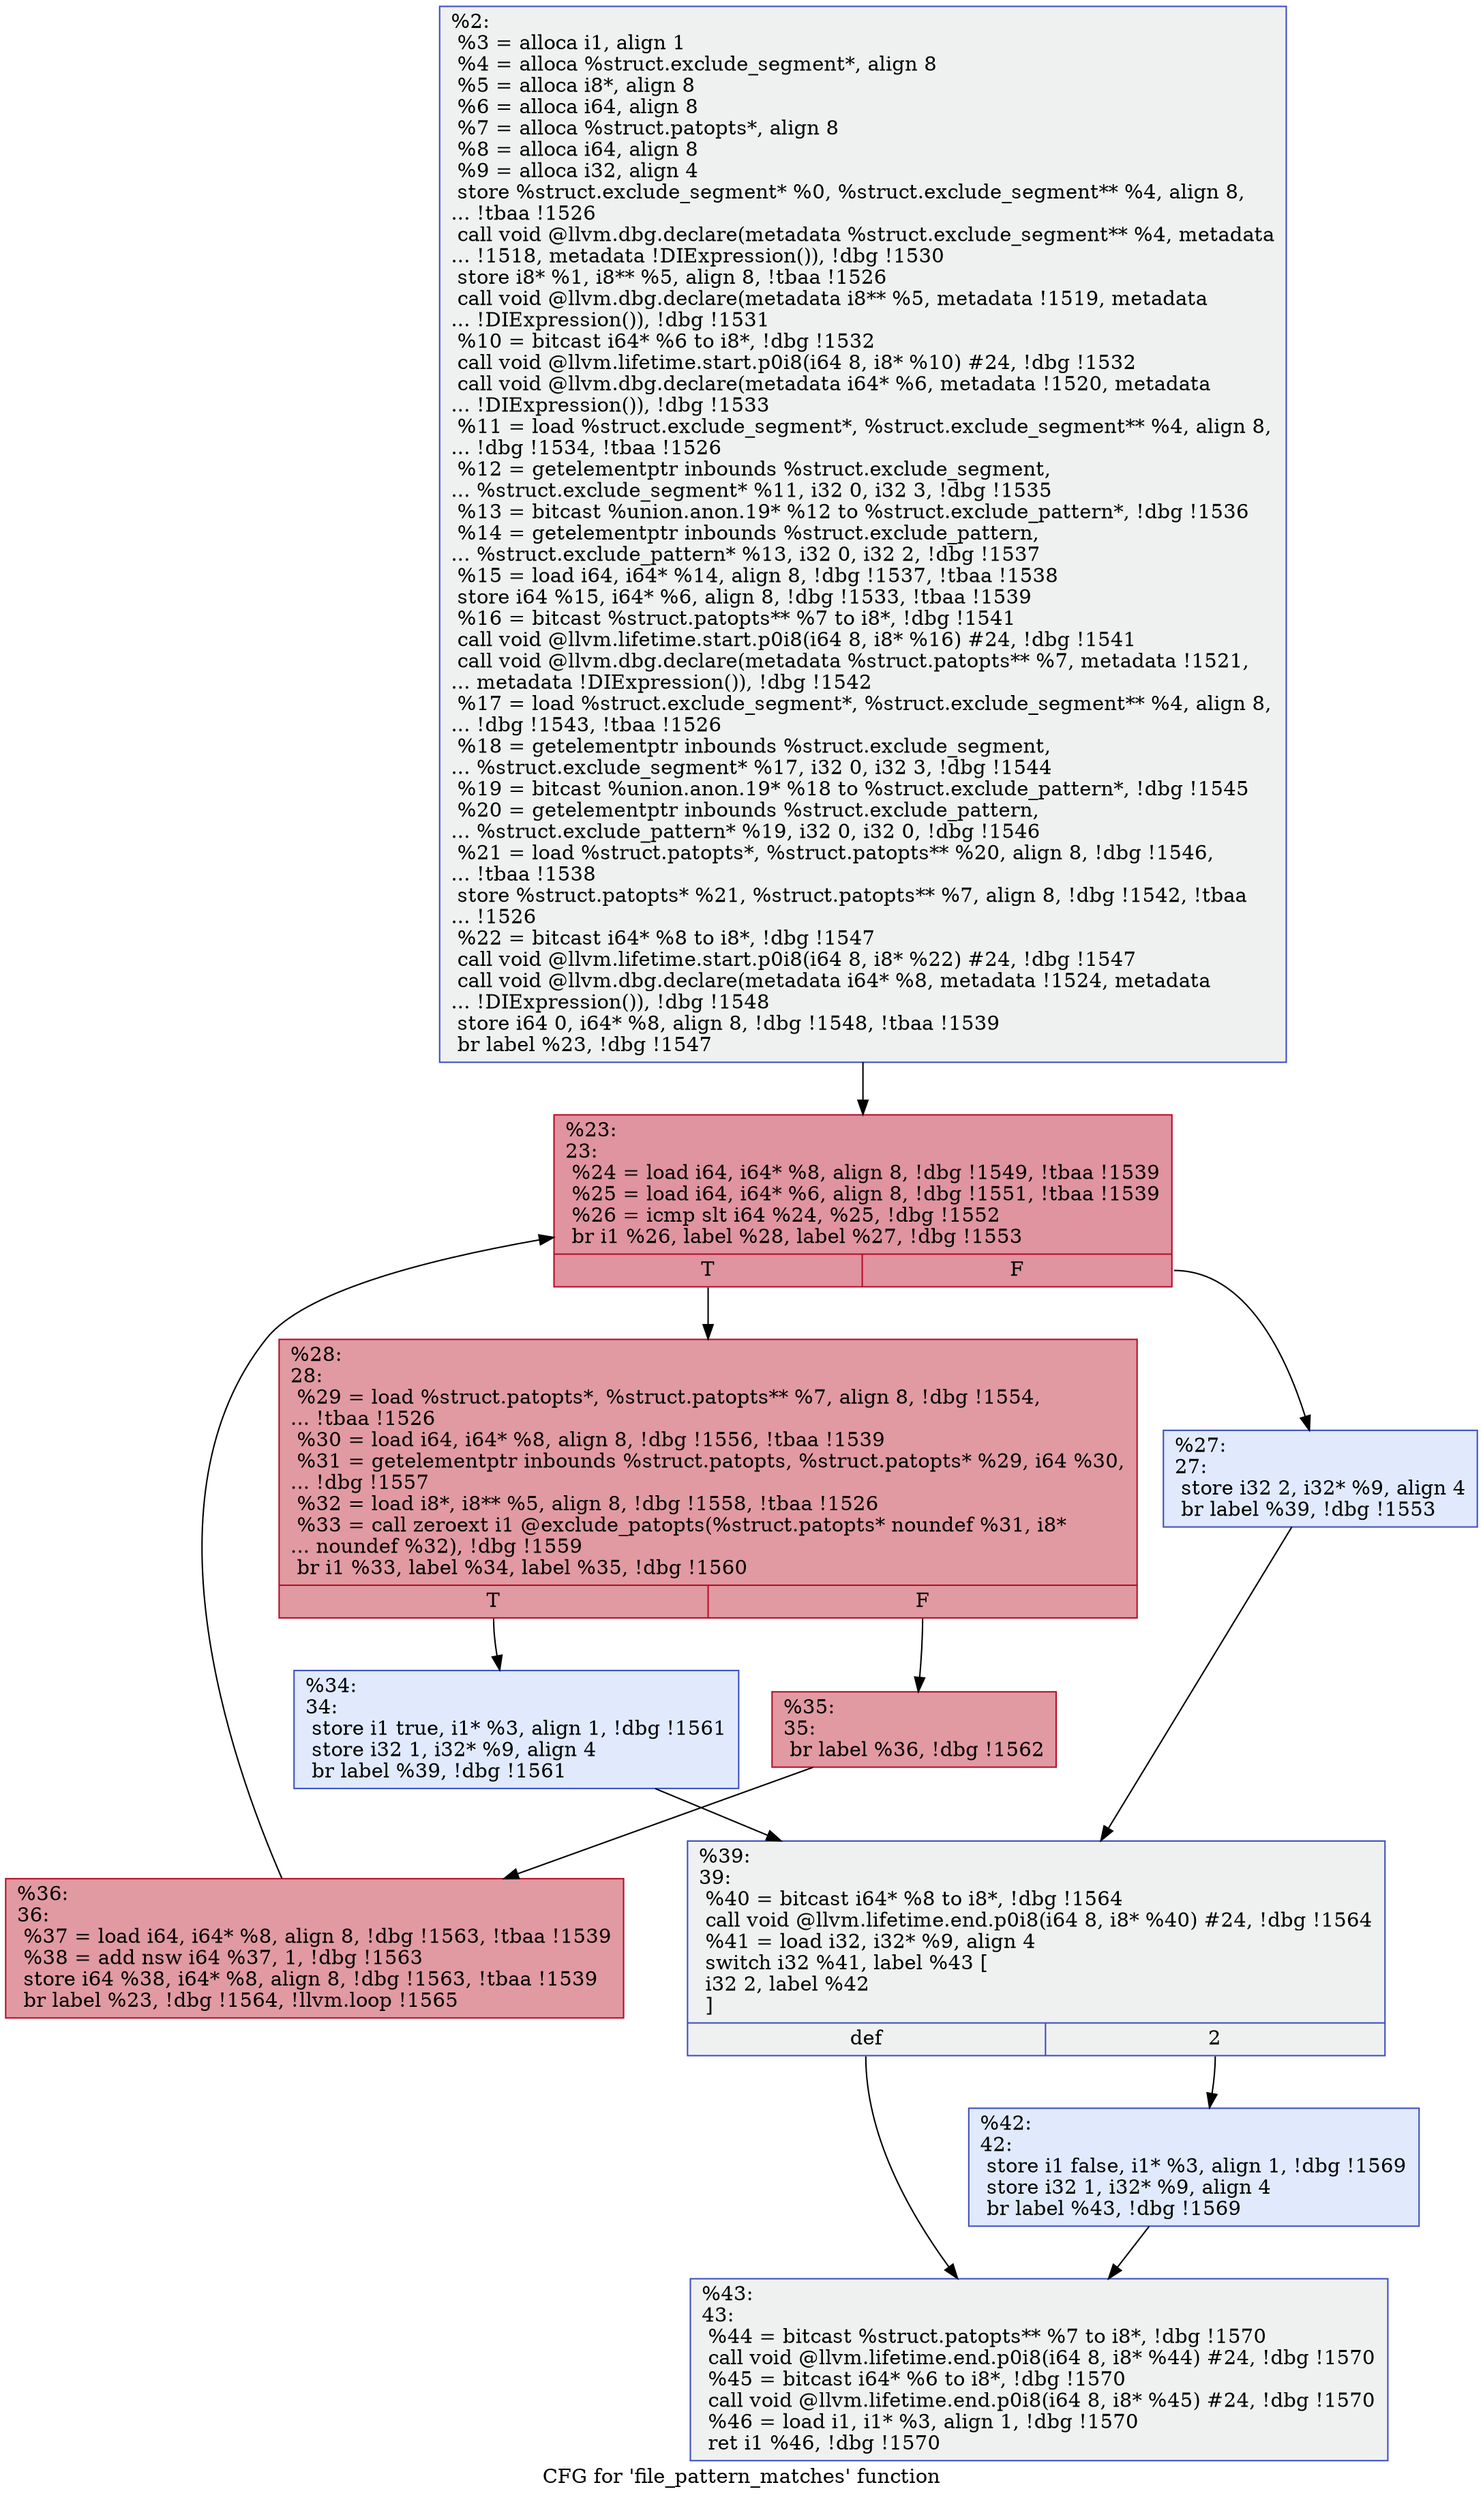 digraph "CFG for 'file_pattern_matches' function" {
	label="CFG for 'file_pattern_matches' function";

	Node0x24139a0 [shape=record,color="#3d50c3ff", style=filled, fillcolor="#dbdcde70",label="{%2:\l  %3 = alloca i1, align 1\l  %4 = alloca %struct.exclude_segment*, align 8\l  %5 = alloca i8*, align 8\l  %6 = alloca i64, align 8\l  %7 = alloca %struct.patopts*, align 8\l  %8 = alloca i64, align 8\l  %9 = alloca i32, align 4\l  store %struct.exclude_segment* %0, %struct.exclude_segment** %4, align 8,\l... !tbaa !1526\l  call void @llvm.dbg.declare(metadata %struct.exclude_segment** %4, metadata\l... !1518, metadata !DIExpression()), !dbg !1530\l  store i8* %1, i8** %5, align 8, !tbaa !1526\l  call void @llvm.dbg.declare(metadata i8** %5, metadata !1519, metadata\l... !DIExpression()), !dbg !1531\l  %10 = bitcast i64* %6 to i8*, !dbg !1532\l  call void @llvm.lifetime.start.p0i8(i64 8, i8* %10) #24, !dbg !1532\l  call void @llvm.dbg.declare(metadata i64* %6, metadata !1520, metadata\l... !DIExpression()), !dbg !1533\l  %11 = load %struct.exclude_segment*, %struct.exclude_segment** %4, align 8,\l... !dbg !1534, !tbaa !1526\l  %12 = getelementptr inbounds %struct.exclude_segment,\l... %struct.exclude_segment* %11, i32 0, i32 3, !dbg !1535\l  %13 = bitcast %union.anon.19* %12 to %struct.exclude_pattern*, !dbg !1536\l  %14 = getelementptr inbounds %struct.exclude_pattern,\l... %struct.exclude_pattern* %13, i32 0, i32 2, !dbg !1537\l  %15 = load i64, i64* %14, align 8, !dbg !1537, !tbaa !1538\l  store i64 %15, i64* %6, align 8, !dbg !1533, !tbaa !1539\l  %16 = bitcast %struct.patopts** %7 to i8*, !dbg !1541\l  call void @llvm.lifetime.start.p0i8(i64 8, i8* %16) #24, !dbg !1541\l  call void @llvm.dbg.declare(metadata %struct.patopts** %7, metadata !1521,\l... metadata !DIExpression()), !dbg !1542\l  %17 = load %struct.exclude_segment*, %struct.exclude_segment** %4, align 8,\l... !dbg !1543, !tbaa !1526\l  %18 = getelementptr inbounds %struct.exclude_segment,\l... %struct.exclude_segment* %17, i32 0, i32 3, !dbg !1544\l  %19 = bitcast %union.anon.19* %18 to %struct.exclude_pattern*, !dbg !1545\l  %20 = getelementptr inbounds %struct.exclude_pattern,\l... %struct.exclude_pattern* %19, i32 0, i32 0, !dbg !1546\l  %21 = load %struct.patopts*, %struct.patopts** %20, align 8, !dbg !1546,\l... !tbaa !1538\l  store %struct.patopts* %21, %struct.patopts** %7, align 8, !dbg !1542, !tbaa\l... !1526\l  %22 = bitcast i64* %8 to i8*, !dbg !1547\l  call void @llvm.lifetime.start.p0i8(i64 8, i8* %22) #24, !dbg !1547\l  call void @llvm.dbg.declare(metadata i64* %8, metadata !1524, metadata\l... !DIExpression()), !dbg !1548\l  store i64 0, i64* %8, align 8, !dbg !1548, !tbaa !1539\l  br label %23, !dbg !1547\l}"];
	Node0x24139a0 -> Node0x2413a50;
	Node0x2413a50 [shape=record,color="#b70d28ff", style=filled, fillcolor="#b70d2870",label="{%23:\l23:                                               \l  %24 = load i64, i64* %8, align 8, !dbg !1549, !tbaa !1539\l  %25 = load i64, i64* %6, align 8, !dbg !1551, !tbaa !1539\l  %26 = icmp slt i64 %24, %25, !dbg !1552\l  br i1 %26, label %28, label %27, !dbg !1553\l|{<s0>T|<s1>F}}"];
	Node0x2413a50:s0 -> Node0x2413af0;
	Node0x2413a50:s1 -> Node0x2413aa0;
	Node0x2413aa0 [shape=record,color="#3d50c3ff", style=filled, fillcolor="#b9d0f970",label="{%27:\l27:                                               \l  store i32 2, i32* %9, align 4\l  br label %39, !dbg !1553\l}"];
	Node0x2413aa0 -> Node0x2413c30;
	Node0x2413af0 [shape=record,color="#b70d28ff", style=filled, fillcolor="#bb1b2c70",label="{%28:\l28:                                               \l  %29 = load %struct.patopts*, %struct.patopts** %7, align 8, !dbg !1554,\l... !tbaa !1526\l  %30 = load i64, i64* %8, align 8, !dbg !1556, !tbaa !1539\l  %31 = getelementptr inbounds %struct.patopts, %struct.patopts* %29, i64 %30,\l... !dbg !1557\l  %32 = load i8*, i8** %5, align 8, !dbg !1558, !tbaa !1526\l  %33 = call zeroext i1 @exclude_patopts(%struct.patopts* noundef %31, i8*\l... noundef %32), !dbg !1559\l  br i1 %33, label %34, label %35, !dbg !1560\l|{<s0>T|<s1>F}}"];
	Node0x2413af0:s0 -> Node0x2413b40;
	Node0x2413af0:s1 -> Node0x2413b90;
	Node0x2413b40 [shape=record,color="#3d50c3ff", style=filled, fillcolor="#b9d0f970",label="{%34:\l34:                                               \l  store i1 true, i1* %3, align 1, !dbg !1561\l  store i32 1, i32* %9, align 4\l  br label %39, !dbg !1561\l}"];
	Node0x2413b40 -> Node0x2413c30;
	Node0x2413b90 [shape=record,color="#b70d28ff", style=filled, fillcolor="#bb1b2c70",label="{%35:\l35:                                               \l  br label %36, !dbg !1562\l}"];
	Node0x2413b90 -> Node0x2413be0;
	Node0x2413be0 [shape=record,color="#b70d28ff", style=filled, fillcolor="#bb1b2c70",label="{%36:\l36:                                               \l  %37 = load i64, i64* %8, align 8, !dbg !1563, !tbaa !1539\l  %38 = add nsw i64 %37, 1, !dbg !1563\l  store i64 %38, i64* %8, align 8, !dbg !1563, !tbaa !1539\l  br label %23, !dbg !1564, !llvm.loop !1565\l}"];
	Node0x2413be0 -> Node0x2413a50;
	Node0x2413c30 [shape=record,color="#3d50c3ff", style=filled, fillcolor="#dbdcde70",label="{%39:\l39:                                               \l  %40 = bitcast i64* %8 to i8*, !dbg !1564\l  call void @llvm.lifetime.end.p0i8(i64 8, i8* %40) #24, !dbg !1564\l  %41 = load i32, i32* %9, align 4\l  switch i32 %41, label %43 [\l    i32 2, label %42\l  ]\l|{<s0>def|<s1>2}}"];
	Node0x2413c30:s0 -> Node0x2413cd0;
	Node0x2413c30:s1 -> Node0x2413c80;
	Node0x2413c80 [shape=record,color="#3d50c3ff", style=filled, fillcolor="#b9d0f970",label="{%42:\l42:                                               \l  store i1 false, i1* %3, align 1, !dbg !1569\l  store i32 1, i32* %9, align 4\l  br label %43, !dbg !1569\l}"];
	Node0x2413c80 -> Node0x2413cd0;
	Node0x2413cd0 [shape=record,color="#3d50c3ff", style=filled, fillcolor="#dbdcde70",label="{%43:\l43:                                               \l  %44 = bitcast %struct.patopts** %7 to i8*, !dbg !1570\l  call void @llvm.lifetime.end.p0i8(i64 8, i8* %44) #24, !dbg !1570\l  %45 = bitcast i64* %6 to i8*, !dbg !1570\l  call void @llvm.lifetime.end.p0i8(i64 8, i8* %45) #24, !dbg !1570\l  %46 = load i1, i1* %3, align 1, !dbg !1570\l  ret i1 %46, !dbg !1570\l}"];
}
